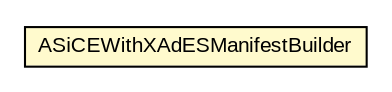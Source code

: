 #!/usr/local/bin/dot
#
# Class diagram 
# Generated by UMLGraph version R5_6-24-gf6e263 (http://www.umlgraph.org/)
#

digraph G {
	edge [fontname="arial",fontsize=10,labelfontname="arial",labelfontsize=10];
	node [fontname="arial",fontsize=10,shape=plaintext];
	nodesep=0.25;
	ranksep=0.5;
	// eu.europa.esig.dss.asic.signature.asice.ASiCEWithXAdESManifestBuilder
	c108499 [label=<<table title="eu.europa.esig.dss.asic.signature.asice.ASiCEWithXAdESManifestBuilder" border="0" cellborder="1" cellspacing="0" cellpadding="2" port="p" bgcolor="lemonChiffon" href="./ASiCEWithXAdESManifestBuilder.html">
		<tr><td><table border="0" cellspacing="0" cellpadding="1">
<tr><td align="center" balign="center"> ASiCEWithXAdESManifestBuilder </td></tr>
		</table></td></tr>
		</table>>, URL="./ASiCEWithXAdESManifestBuilder.html", fontname="arial", fontcolor="black", fontsize=10.0];
}

